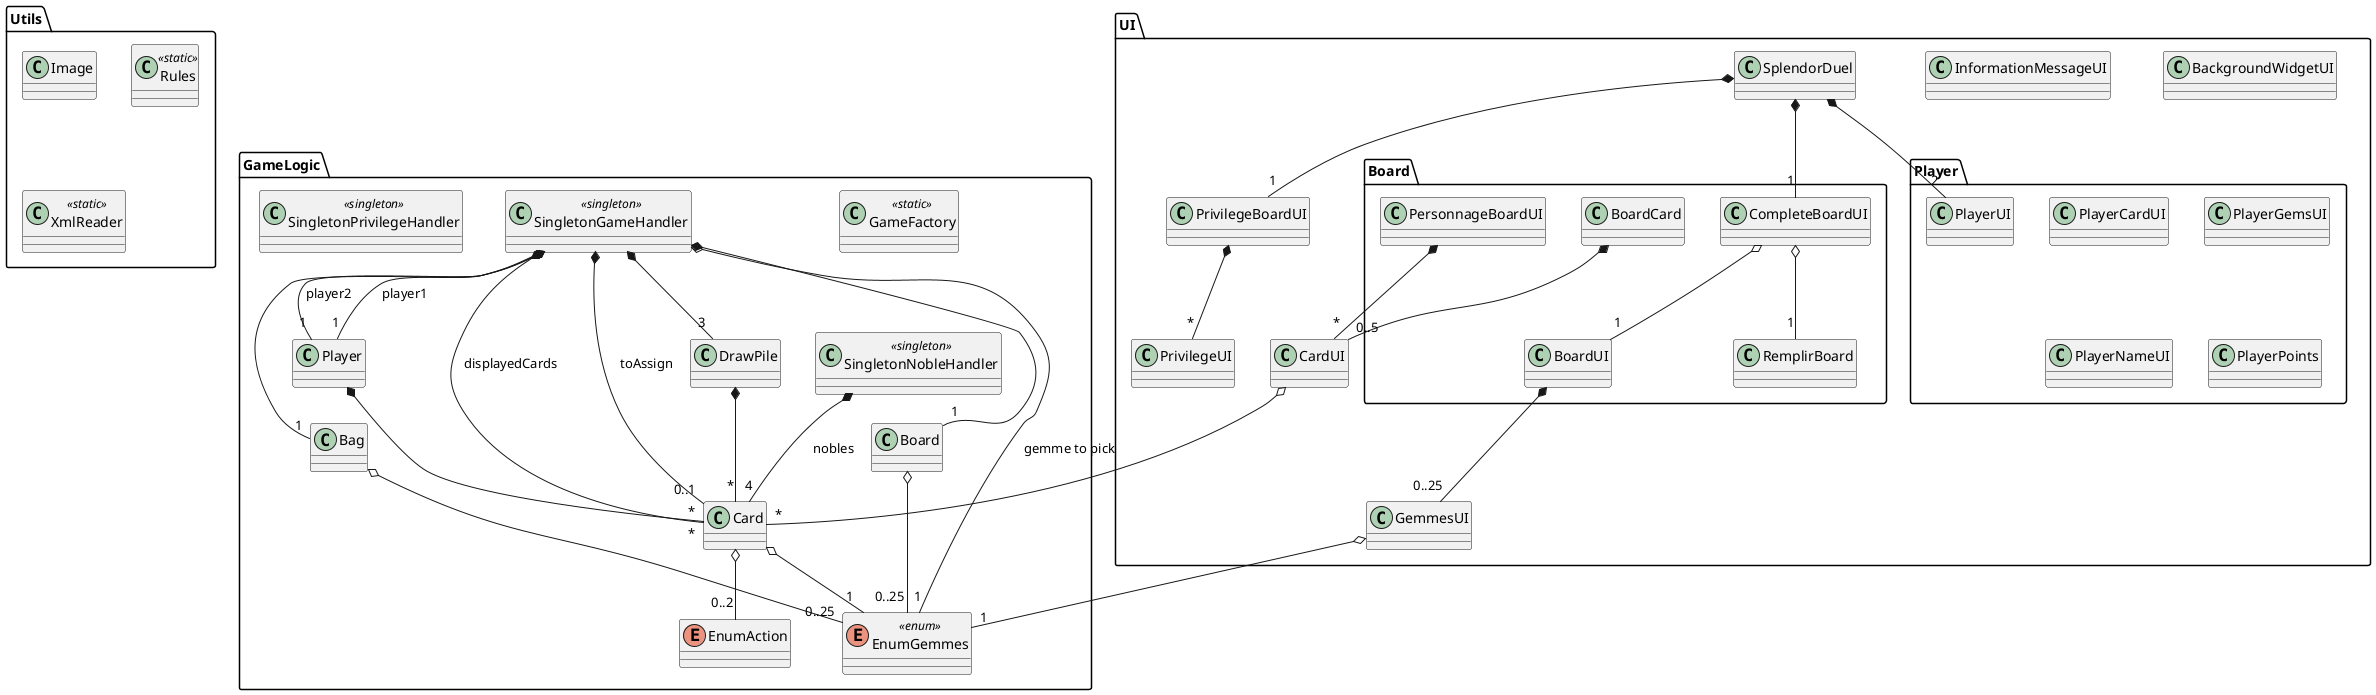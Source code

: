 @startuml

package "GameLogic" {
    enum EnumAction { }
    class Board { }
    class Bag { }
    class Card { }
    class DrawPile { }
    class GameFactory << static >> { }
    class SingletonGameHandler << singleton >> { }
    enum EnumGemmes << enum >> { }
    class SingletonNobleHandler << singleton >> { }
    class Player { }
    class SingletonPrivilegeHandler << singleton >> { }
}

package "Utils" {
    class Image { }
    class Rules << static >> { }
    class XmlReader << static >> { }
}

package "UI" {
    class BackgroundWidgetUI { }
    class CardUI { }
    class GemmesUI { }
    class InformationMessageUI { }
    class PrivilegeBoardUI { }
    class PrivilegeUI { }
    class SplendorDuel { }

    package "Board" {
        class BoardCard { }
        class BoardUI { }
        class CompleteBoardUI { }
        class PersonnageBoardUI { }
        class RemplirBoard { }
    }

    package "Player" {
        class PlayerCardUI { }
        class PlayerGemsUI { }
        class PlayerNameUI { }
        class PlayerPoints { }
        class PlayerUI { }
    }
}

Bag o-- "0..25" EnumGemmes

GameLogic.Board o-- "0..25" EnumGemmes

Card o-- "1" EnumGemmes
Card o-- "0..2" EnumAction

DrawPile *-- "*" Card

SingletonGameHandler *-- "1" Bag
SingletonGameHandler *-- "1" GameLogic.Board
SingletonGameHandler *-- "3" DrawPile
SingletonGameHandler *-- "*" Card : displayedCards
SingletonGameHandler *-- "0..1" Card : toAssign
SingletonGameHandler *-- "1" GameLogic.Player : player1
SingletonGameHandler *-- "1" GameLogic.Player : player2
SingletonGameHandler o-- "1" EnumGemmes : gemme to pick

SingletonNobleHandler *-- "4" Card : nobles

GameLogic.Player *-- "*" Card

CardUI o-- "*" Card

GemmesUI o-- "1" EnumGemmes

PrivilegeBoardUI *-- "*" PrivilegeUI

SplendorDuel *-- "1" CompleteBoardUI
SplendorDuel *-- "2" PlayerUI
SplendorDuel *-- "1" PrivilegeBoardUI

BoardCard *-- "0..5" CardUI

BoardUI *-- "0..25" GemmesUI

CompleteBoardUI o-- "1" BoardUI
CompleteBoardUI o-- "1" RemplirBoard

PersonnageBoardUI *-- "*" CardUI

@enduml